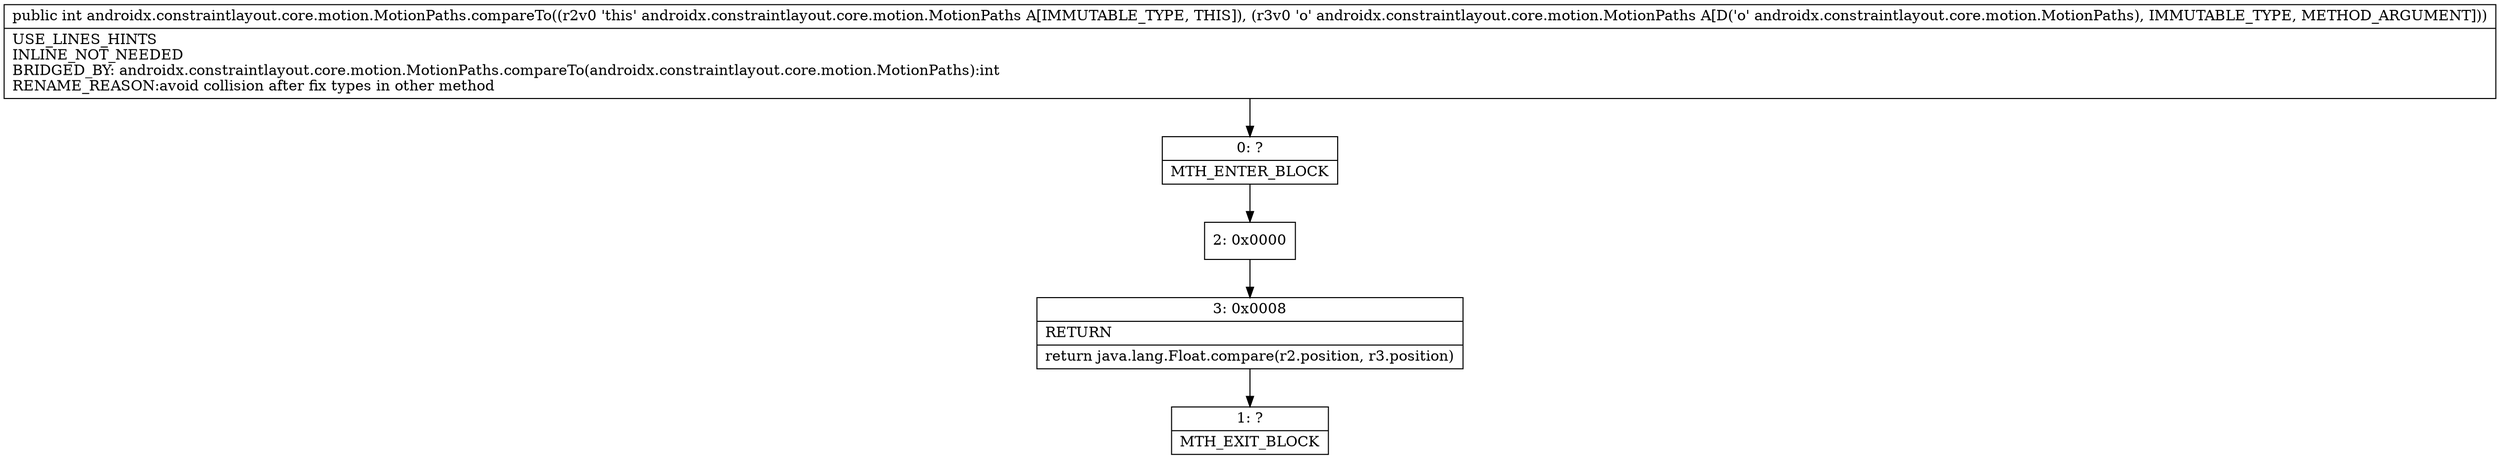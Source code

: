 digraph "CFG forandroidx.constraintlayout.core.motion.MotionPaths.compareTo(Landroidx\/constraintlayout\/core\/motion\/MotionPaths;)I" {
Node_0 [shape=record,label="{0\:\ ?|MTH_ENTER_BLOCK\l}"];
Node_2 [shape=record,label="{2\:\ 0x0000}"];
Node_3 [shape=record,label="{3\:\ 0x0008|RETURN\l|return java.lang.Float.compare(r2.position, r3.position)\l}"];
Node_1 [shape=record,label="{1\:\ ?|MTH_EXIT_BLOCK\l}"];
MethodNode[shape=record,label="{public int androidx.constraintlayout.core.motion.MotionPaths.compareTo((r2v0 'this' androidx.constraintlayout.core.motion.MotionPaths A[IMMUTABLE_TYPE, THIS]), (r3v0 'o' androidx.constraintlayout.core.motion.MotionPaths A[D('o' androidx.constraintlayout.core.motion.MotionPaths), IMMUTABLE_TYPE, METHOD_ARGUMENT]))  | USE_LINES_HINTS\lINLINE_NOT_NEEDED\lBRIDGED_BY: androidx.constraintlayout.core.motion.MotionPaths.compareTo(androidx.constraintlayout.core.motion.MotionPaths):int\lRENAME_REASON:avoid collision after fix types in other method\l}"];
MethodNode -> Node_0;Node_0 -> Node_2;
Node_2 -> Node_3;
Node_3 -> Node_1;
}

